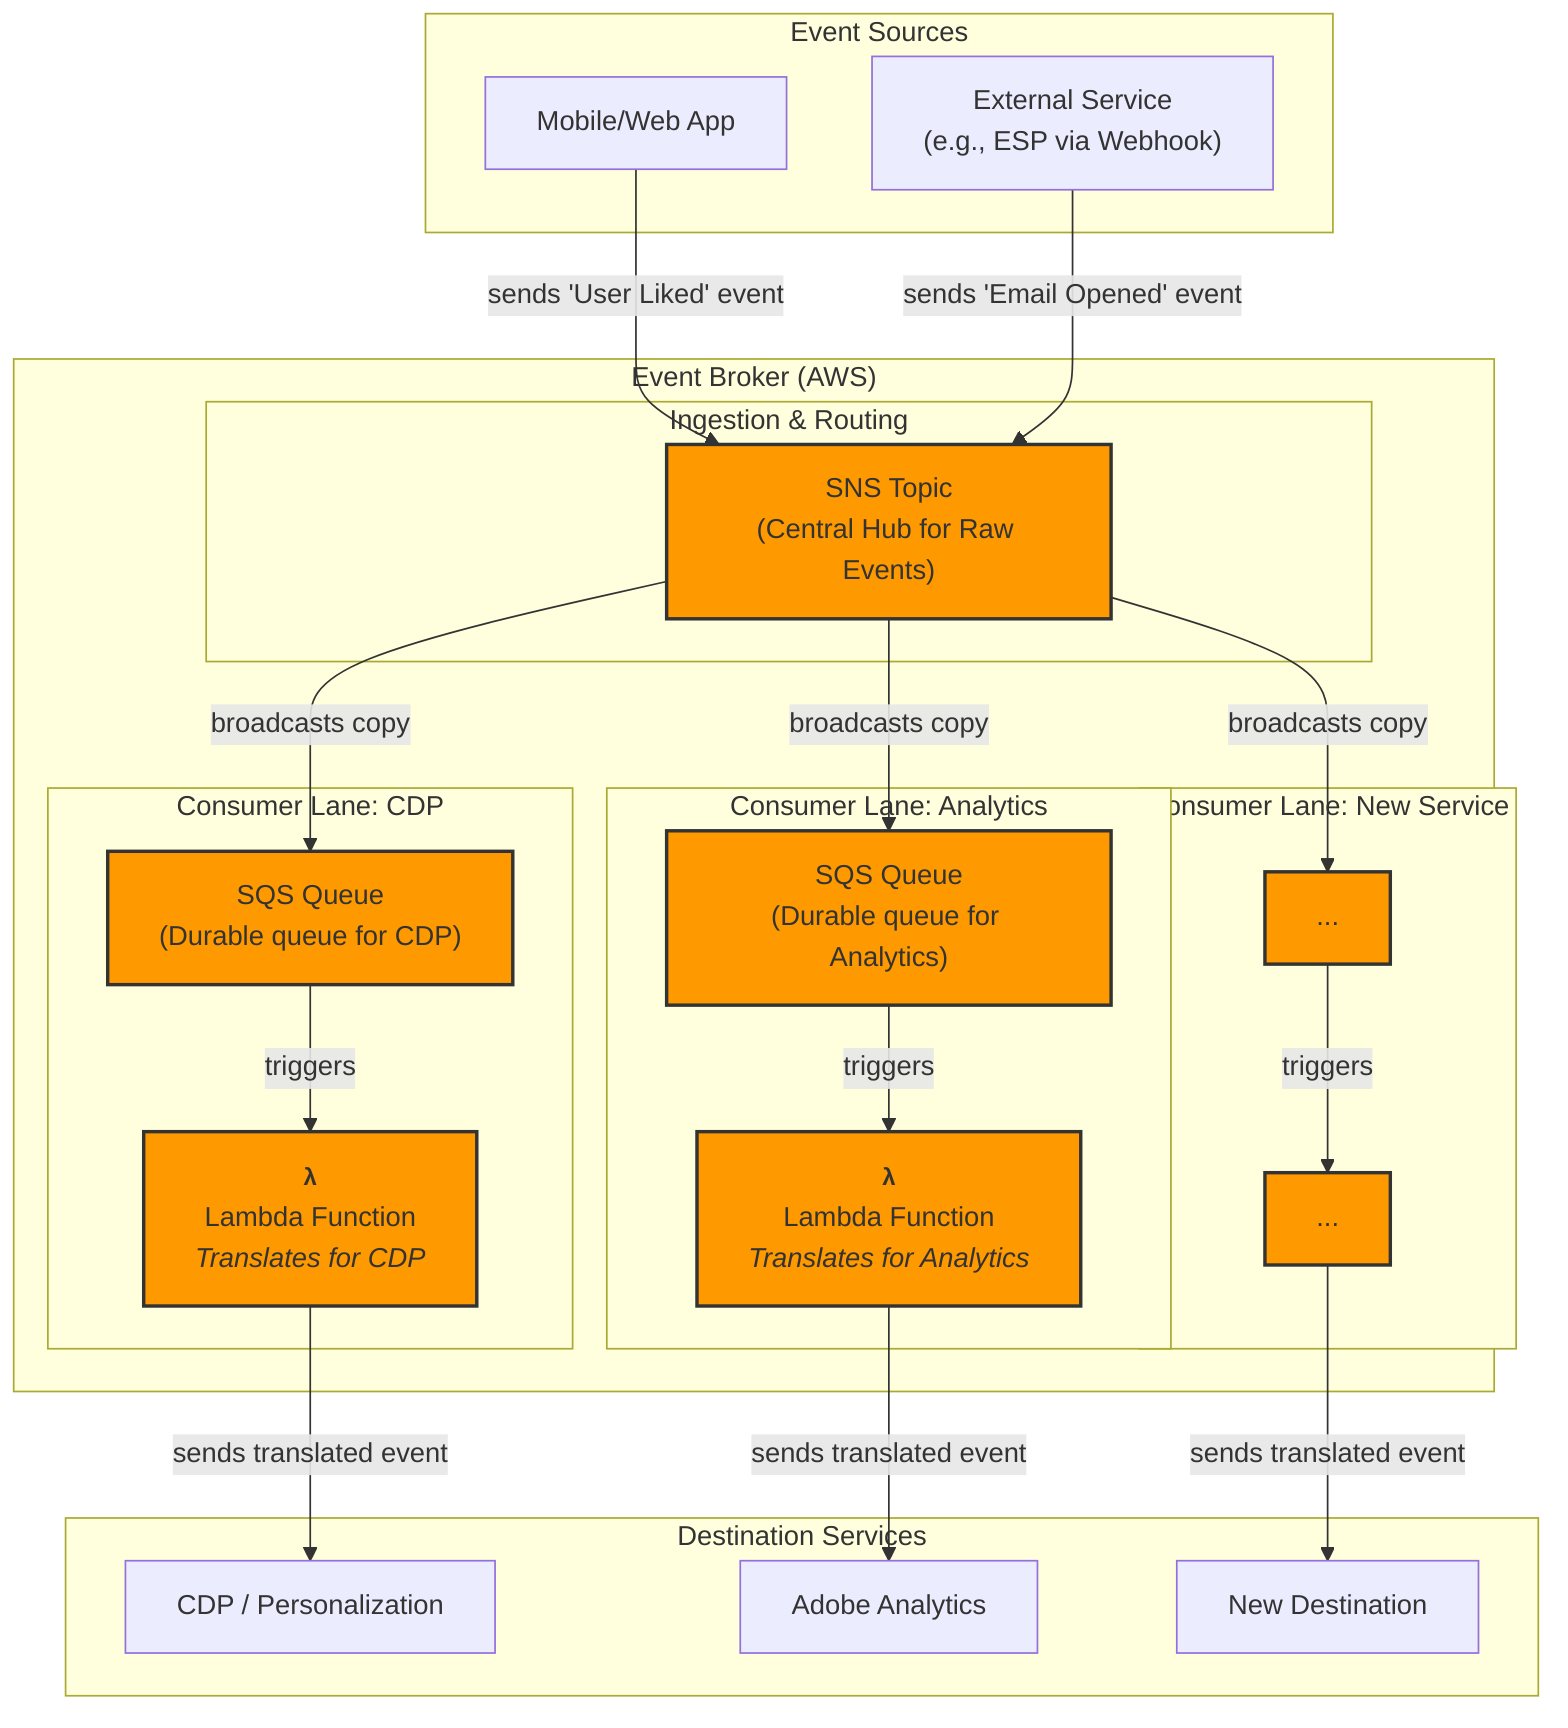 ---
id: e365f21f-3a58-44c5-beee-15812c5f57c6
---
graph TD
    subgraph Event Sources
        A[Mobile/Web App];
        B["External Service <br/>(e.g., ESP via Webhook)"];
    end

    subgraph "Event Broker (AWS)"
        subgraph Ingestion & Routing
            SNSTopic["SNS Topic<br/>(Central Hub for Raw Events)"];
        end

        subgraph "Consumer Lane: CDP"
            SQS_CDP["SQS Queue<br/>(Durable queue for CDP)"];
            Lambda_CDP["<b style='font-size:14px'>λ</b><br/>Lambda Function<br/><i>Translates for CDP</i>"];
        end

        subgraph "Consumer Lane: Analytics"
            SQS_Analytics["SQS Queue<br/>(Durable queue for Analytics)"];
            Lambda_Analytics["<b style='font-size:14px'>λ</b><br/>Lambda Function<br/><i>Translates for Analytics</i>"];
        end

        subgraph "Consumer Lane: New Service"
            SQS_New["..."];
            Lambda_New["..."];
        end
    end

    subgraph Destination Services
        Dest_CDP["CDP / Personalization<br/>"];
        Dest_Analytics["Adobe Analytics<br/>"];
        Dest_New["New Destination"];
    end

    %% Define connections
    A -- "sends 'User Liked' event" --> SNSTopic;
    B -- "sends 'Email Opened' event" --> SNSTopic;
    
    SNSTopic -- "broadcasts copy" --> SQS_CDP;
    SNSTopic -- "broadcasts copy" --> SQS_Analytics;
    SNSTopic -- "broadcasts copy" --> SQS_New;

    SQS_CDP -- "triggers" --> Lambda_CDP;
    SQS_Analytics -- "triggers" --> Lambda_Analytics;
    SQS_New -- "triggers" --> Lambda_New;
    
    Lambda_CDP -- "sends translated event" --> Dest_CDP;
    Lambda_Analytics -- "sends translated event" --> Dest_Analytics;
    Lambda_New -- "sends translated event" --> Dest_New;

    %% Styling
    classDef aws fill:#FF9900,stroke:#333,stroke-width:2px;
    class SNSTopic,SQS_CDP,SQS_Analytics,SQS_New,Lambda_CDP,Lambda_Analytics,Lambda_New aws;